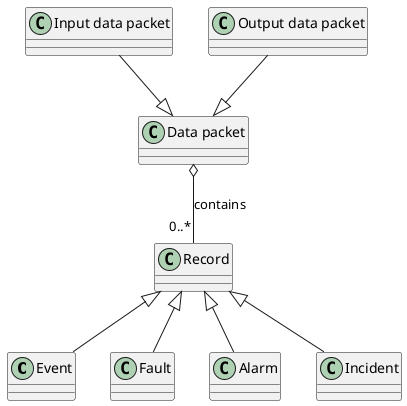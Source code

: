 @startuml
Event -u-|> Record
Fault -u-|> Record
Alarm -u-|> Record
Incident -u-|> Record
"Data packet" o-- "0..*" Record : contains
"Input data packet" --|> "Data packet"
"Output data packet" --|> "Data packet"
@enduml
